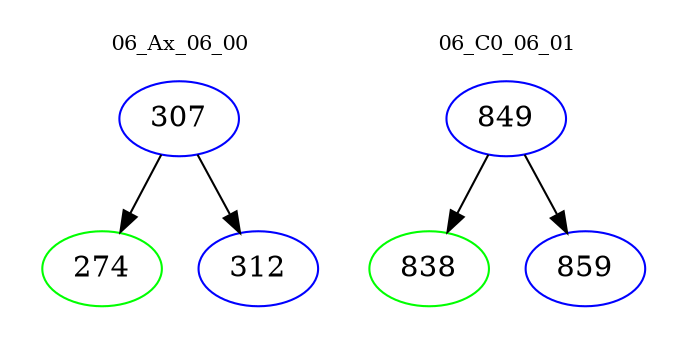 digraph{
subgraph cluster_0 {
color = white
label = "06_Ax_06_00";
fontsize=10;
T0_307 [label="307", color="blue"]
T0_307 -> T0_274 [color="black"]
T0_274 [label="274", color="green"]
T0_307 -> T0_312 [color="black"]
T0_312 [label="312", color="blue"]
}
subgraph cluster_1 {
color = white
label = "06_C0_06_01";
fontsize=10;
T1_849 [label="849", color="blue"]
T1_849 -> T1_838 [color="black"]
T1_838 [label="838", color="green"]
T1_849 -> T1_859 [color="black"]
T1_859 [label="859", color="blue"]
}
}
